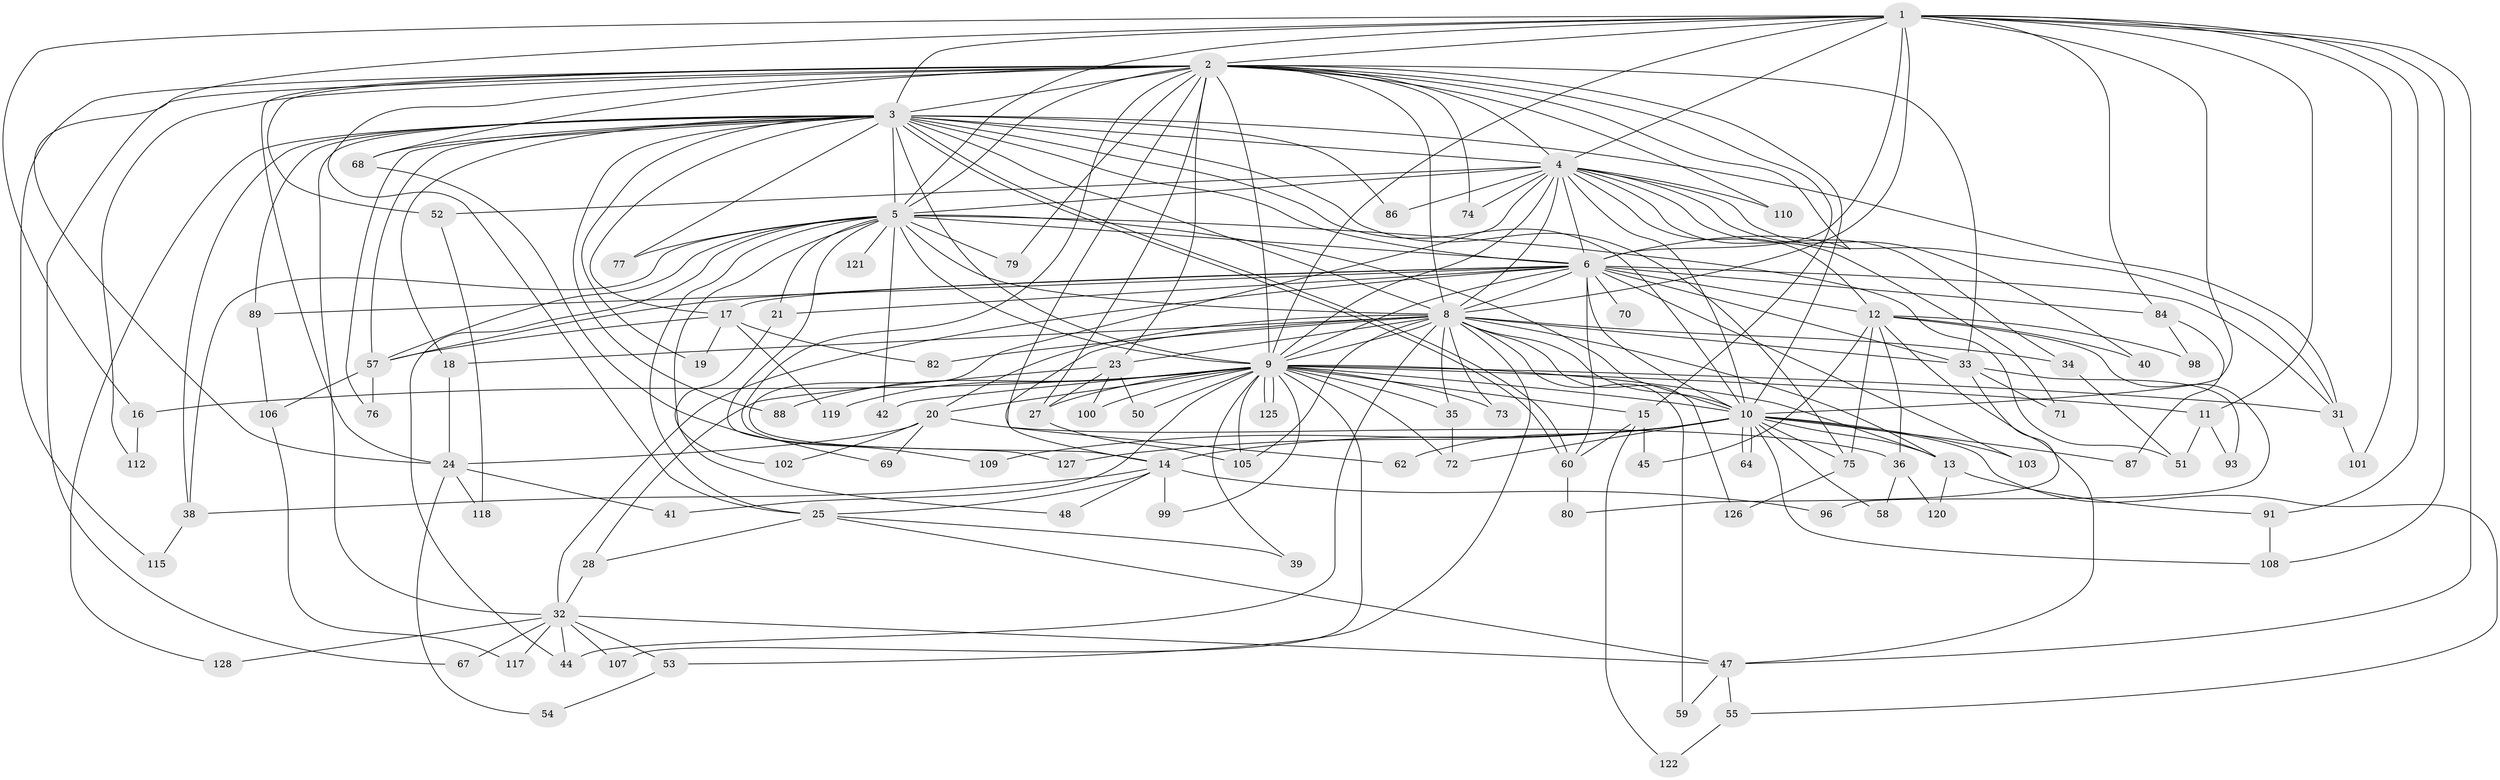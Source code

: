 // Generated by graph-tools (version 1.1) at 2025/23/03/03/25 07:23:37]
// undirected, 98 vertices, 235 edges
graph export_dot {
graph [start="1"]
  node [color=gray90,style=filled];
  1;
  2 [super="+26"];
  3 [super="+81"];
  4 [super="+29"];
  5 [super="+49"];
  6 [super="+7"];
  8 [super="+83"];
  9 [super="+90"];
  10 [super="+114"];
  11 [super="+30"];
  12 [super="+22"];
  13 [super="+123"];
  14 [super="+37"];
  15 [super="+95"];
  16;
  17 [super="+104"];
  18;
  19;
  20 [super="+78"];
  21;
  23 [super="+61"];
  24 [super="+65"];
  25;
  27;
  28 [super="+66"];
  31 [super="+46"];
  32 [super="+56"];
  33 [super="+43"];
  34;
  35;
  36;
  38 [super="+97"];
  39;
  40;
  41;
  42;
  44 [super="+94"];
  45;
  47 [super="+85"];
  48;
  50;
  51 [super="+111"];
  52;
  53;
  54;
  55;
  57 [super="+63"];
  58;
  59;
  60 [super="+116"];
  62;
  64;
  67;
  68;
  69;
  70;
  71;
  72;
  73;
  74;
  75 [super="+92"];
  76;
  77;
  79;
  80;
  82;
  84;
  86;
  87;
  88;
  89;
  91;
  93;
  96;
  98;
  99;
  100;
  101;
  102;
  103;
  105 [super="+113"];
  106;
  107;
  108 [super="+124"];
  109;
  110;
  112;
  115;
  117;
  118;
  119;
  120;
  121;
  122;
  125;
  126;
  127;
  128;
  1 -- 2;
  1 -- 3;
  1 -- 4;
  1 -- 5;
  1 -- 6 [weight=2];
  1 -- 8;
  1 -- 9;
  1 -- 10;
  1 -- 11 [weight=2];
  1 -- 16;
  1 -- 24;
  1 -- 84;
  1 -- 91;
  1 -- 101;
  1 -- 108;
  1 -- 47;
  2 -- 3;
  2 -- 4;
  2 -- 5;
  2 -- 6 [weight=2];
  2 -- 8 [weight=2];
  2 -- 9;
  2 -- 10;
  2 -- 15;
  2 -- 23;
  2 -- 25;
  2 -- 27;
  2 -- 52;
  2 -- 67;
  2 -- 69;
  2 -- 79;
  2 -- 110;
  2 -- 115;
  2 -- 24;
  2 -- 112;
  2 -- 68;
  2 -- 74;
  2 -- 62;
  2 -- 33;
  3 -- 4;
  3 -- 5;
  3 -- 6 [weight=2];
  3 -- 8;
  3 -- 9;
  3 -- 10;
  3 -- 17;
  3 -- 18;
  3 -- 19;
  3 -- 32;
  3 -- 38;
  3 -- 57 [weight=2];
  3 -- 60;
  3 -- 60;
  3 -- 68;
  3 -- 76;
  3 -- 77;
  3 -- 86;
  3 -- 88;
  3 -- 89;
  3 -- 128;
  3 -- 31;
  3 -- 75;
  4 -- 5 [weight=2];
  4 -- 6 [weight=2];
  4 -- 8 [weight=2];
  4 -- 9;
  4 -- 10;
  4 -- 12;
  4 -- 31;
  4 -- 34;
  4 -- 40;
  4 -- 52;
  4 -- 71;
  4 -- 86;
  4 -- 110;
  4 -- 74;
  4 -- 14;
  5 -- 6 [weight=2];
  5 -- 8;
  5 -- 9;
  5 -- 10;
  5 -- 21;
  5 -- 25;
  5 -- 38;
  5 -- 42;
  5 -- 44;
  5 -- 77;
  5 -- 79;
  5 -- 102;
  5 -- 121 [weight=2];
  5 -- 127;
  5 -- 51;
  5 -- 57;
  6 -- 8 [weight=2];
  6 -- 9 [weight=2];
  6 -- 10 [weight=2];
  6 -- 31;
  6 -- 57;
  6 -- 84;
  6 -- 89;
  6 -- 103;
  6 -- 70;
  6 -- 12 [weight=2];
  6 -- 17;
  6 -- 21;
  6 -- 32;
  6 -- 33;
  6 -- 60;
  8 -- 9;
  8 -- 10;
  8 -- 14;
  8 -- 18;
  8 -- 20;
  8 -- 23;
  8 -- 33;
  8 -- 34;
  8 -- 35;
  8 -- 53;
  8 -- 59;
  8 -- 73;
  8 -- 82;
  8 -- 105;
  8 -- 126;
  8 -- 13;
  8 -- 44;
  9 -- 10;
  9 -- 11;
  9 -- 13;
  9 -- 15;
  9 -- 16;
  9 -- 20;
  9 -- 27;
  9 -- 35;
  9 -- 39;
  9 -- 41;
  9 -- 42;
  9 -- 50;
  9 -- 72;
  9 -- 73;
  9 -- 88;
  9 -- 99;
  9 -- 107;
  9 -- 119;
  9 -- 125;
  9 -- 125;
  9 -- 100;
  9 -- 31;
  9 -- 105;
  10 -- 13;
  10 -- 14;
  10 -- 55;
  10 -- 58;
  10 -- 62;
  10 -- 64;
  10 -- 64;
  10 -- 75;
  10 -- 87;
  10 -- 103;
  10 -- 108;
  10 -- 109;
  10 -- 127;
  10 -- 72;
  11 -- 93;
  11 -- 51;
  12 -- 36;
  12 -- 40;
  12 -- 45;
  12 -- 47;
  12 -- 75;
  12 -- 96;
  12 -- 98;
  13 -- 91;
  13 -- 120;
  14 -- 48;
  14 -- 96;
  14 -- 99;
  14 -- 25;
  14 -- 38;
  15 -- 45;
  15 -- 122;
  15 -- 60;
  16 -- 112;
  17 -- 19;
  17 -- 82;
  17 -- 119;
  17 -- 57;
  18 -- 24;
  20 -- 36;
  20 -- 69;
  20 -- 102;
  20 -- 24;
  21 -- 48;
  23 -- 28;
  23 -- 50;
  23 -- 100;
  23 -- 27;
  24 -- 41;
  24 -- 54;
  24 -- 118;
  25 -- 28;
  25 -- 39;
  25 -- 47;
  27 -- 105;
  28 -- 32;
  31 -- 101;
  32 -- 44;
  32 -- 53;
  32 -- 107;
  32 -- 128;
  32 -- 67;
  32 -- 117;
  32 -- 47;
  33 -- 71;
  33 -- 80;
  33 -- 93;
  34 -- 51;
  35 -- 72;
  36 -- 58;
  36 -- 120;
  38 -- 115;
  47 -- 55;
  47 -- 59;
  52 -- 118;
  53 -- 54;
  55 -- 122;
  57 -- 76;
  57 -- 106;
  60 -- 80;
  68 -- 109;
  75 -- 126;
  84 -- 87;
  84 -- 98;
  89 -- 106;
  91 -- 108;
  106 -- 117;
}
